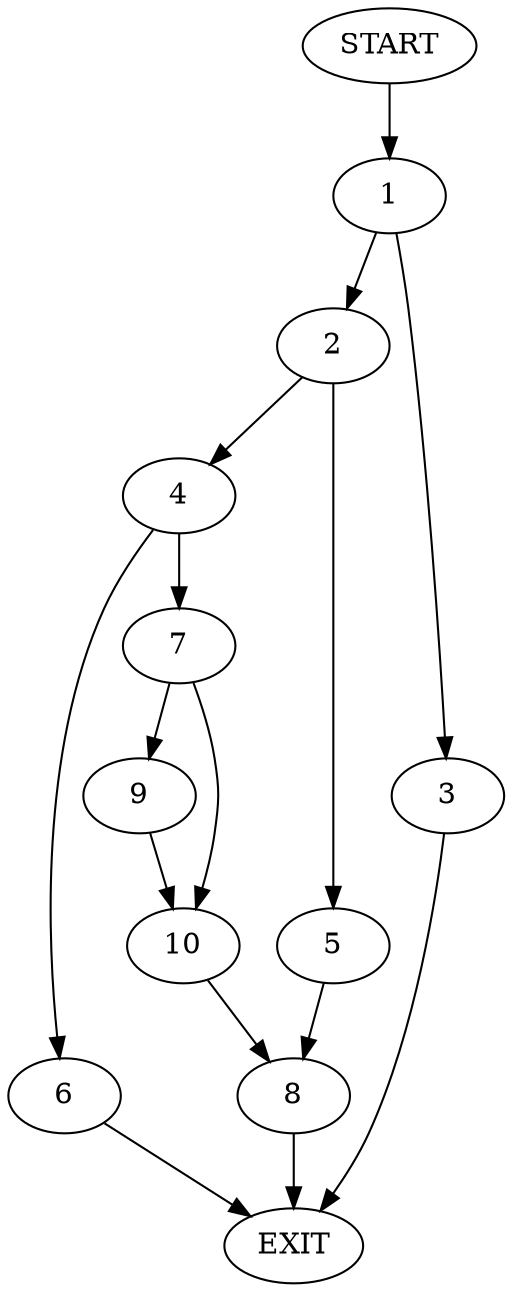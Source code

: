 digraph {
0 [label="START"]
11 [label="EXIT"]
0 -> 1
1 -> 2
1 -> 3
3 -> 11
2 -> 4
2 -> 5
4 -> 6
4 -> 7
5 -> 8
8 -> 11
6 -> 11
7 -> 9
7 -> 10
10 -> 8
9 -> 10
}
